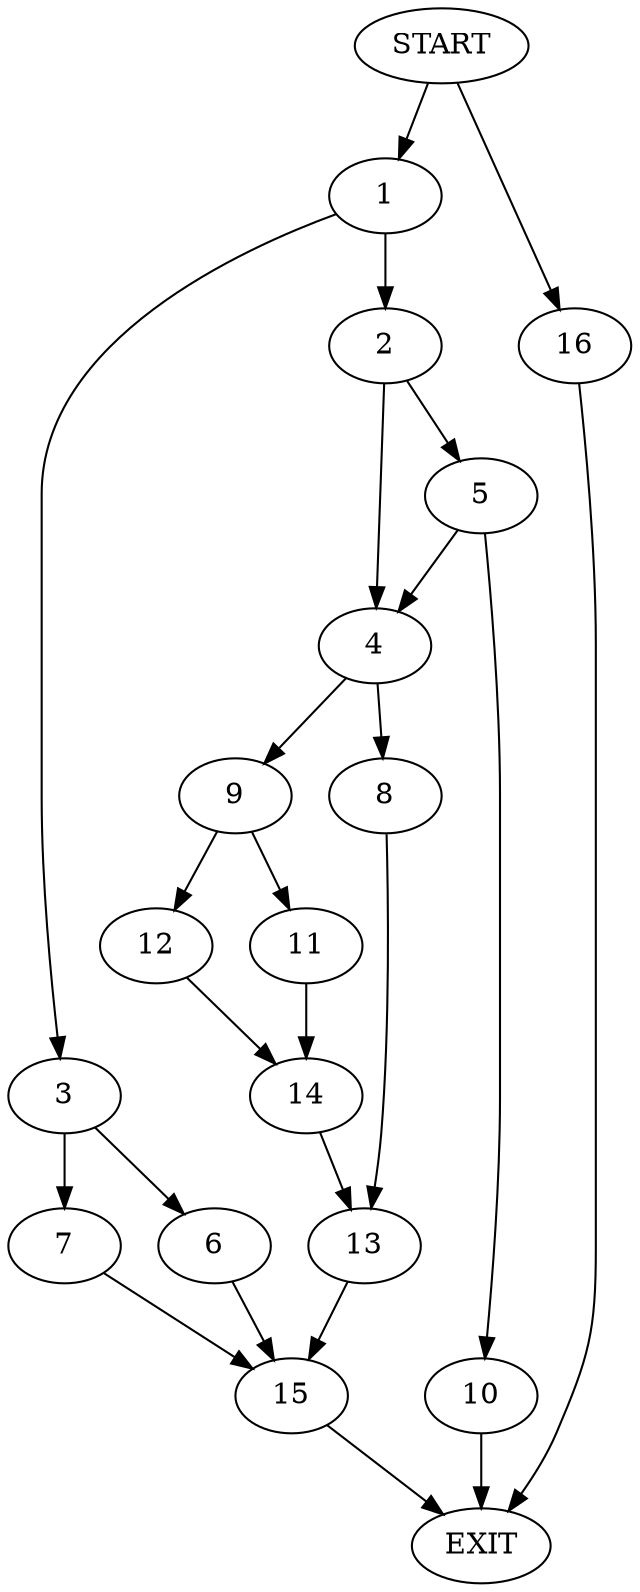 digraph {
0 [label="START"]
17 [label="EXIT"]
0 -> 1
1 -> 2
1 -> 3
2 -> 4
2 -> 5
3 -> 6
3 -> 7
4 -> 8
4 -> 9
5 -> 10
5 -> 4
10 -> 17
9 -> 11
9 -> 12
8 -> 13
11 -> 14
12 -> 14
14 -> 13
13 -> 15
15 -> 17
6 -> 15
7 -> 15
0 -> 16
16 -> 17
}
